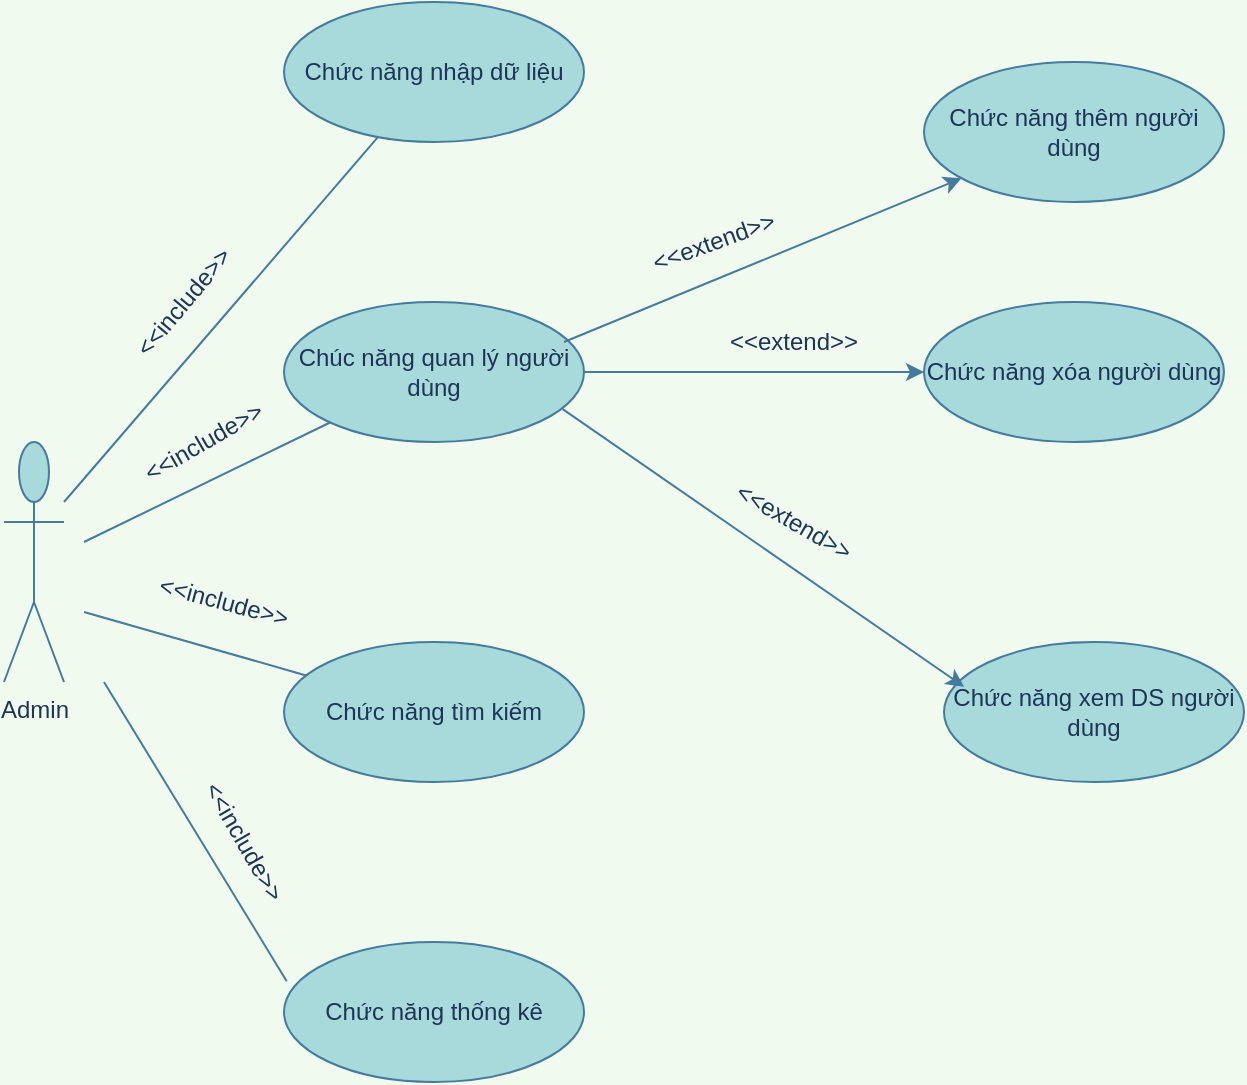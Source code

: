 <mxfile version="13.8.0" type="github"><diagram id="_0S1Eu3I8zuwVnwXYtsV" name="Page-1"><mxGraphModel dx="768" dy="463" grid="1" gridSize="10" guides="1" tooltips="1" connect="1" arrows="1" fold="1" page="1" pageScale="1" pageWidth="850" pageHeight="1100" background="#F1FAEE" math="0" shadow="0"><root><mxCell id="0"/><mxCell id="1" parent="0"/><mxCell id="t91lsTx7yEC4QI36TYoj-1" value="Admin&lt;br&gt;" style="shape=umlActor;verticalLabelPosition=bottom;verticalAlign=top;html=1;outlineConnect=0;fillColor=#A8DADC;strokeColor=#457B9D;fontColor=#1D3557;" parent="1" vertex="1"><mxGeometry x="50" y="300" width="30" height="120" as="geometry"/></mxCell><mxCell id="t91lsTx7yEC4QI36TYoj-2" value="Chức năng nhập dữ liệu" style="ellipse;whiteSpace=wrap;html=1;fillColor=#A8DADC;strokeColor=#457B9D;fontColor=#1D3557;" parent="1" vertex="1"><mxGeometry x="190" y="80" width="150" height="70" as="geometry"/></mxCell><mxCell id="t91lsTx7yEC4QI36TYoj-4" value="Chúc năng quan lý người dùng" style="ellipse;whiteSpace=wrap;html=1;fillColor=#A8DADC;strokeColor=#457B9D;fontColor=#1D3557;" parent="1" vertex="1"><mxGeometry x="190" y="230" width="150" height="70" as="geometry"/></mxCell><mxCell id="t91lsTx7yEC4QI36TYoj-5" value="Chức năng tìm kiếm" style="ellipse;whiteSpace=wrap;html=1;fillColor=#A8DADC;strokeColor=#457B9D;fontColor=#1D3557;" parent="1" vertex="1"><mxGeometry x="190" y="400" width="150" height="70" as="geometry"/></mxCell><mxCell id="t91lsTx7yEC4QI36TYoj-6" value="Chức năng thống kê" style="ellipse;whiteSpace=wrap;html=1;fillColor=#A8DADC;strokeColor=#457B9D;fontColor=#1D3557;" parent="1" vertex="1"><mxGeometry x="190" y="550" width="150" height="70" as="geometry"/></mxCell><mxCell id="t91lsTx7yEC4QI36TYoj-7" value="Chức năng thêm người dùng" style="ellipse;whiteSpace=wrap;html=1;fillColor=#A8DADC;strokeColor=#457B9D;fontColor=#1D3557;" parent="1" vertex="1"><mxGeometry x="510" y="110" width="150" height="70" as="geometry"/></mxCell><mxCell id="t91lsTx7yEC4QI36TYoj-8" value="Chức năng xóa người dùng" style="ellipse;whiteSpace=wrap;html=1;fillColor=#A8DADC;strokeColor=#457B9D;fontColor=#1D3557;" parent="1" vertex="1"><mxGeometry x="510" y="230" width="150" height="70" as="geometry"/></mxCell><mxCell id="t91lsTx7yEC4QI36TYoj-9" value="Chức năng xem DS người dùng" style="ellipse;whiteSpace=wrap;html=1;fillColor=#A8DADC;strokeColor=#457B9D;fontColor=#1D3557;" parent="1" vertex="1"><mxGeometry x="520" y="400" width="150" height="70" as="geometry"/></mxCell><mxCell id="t91lsTx7yEC4QI36TYoj-10" value="" style="endArrow=none;html=1;strokeColor=#457B9D;fontColor=#1D3557;labelBackgroundColor=#F1FAEE;" parent="1" target="t91lsTx7yEC4QI36TYoj-2" edge="1"><mxGeometry width="50" height="50" relative="1" as="geometry"><mxPoint x="80" y="330" as="sourcePoint"/><mxPoint x="130" y="280" as="targetPoint"/><Array as="points"/></mxGeometry></mxCell><mxCell id="t91lsTx7yEC4QI36TYoj-11" value="" style="endArrow=none;html=1;strokeColor=#457B9D;fontColor=#1D3557;labelBackgroundColor=#F1FAEE;" parent="1" target="t91lsTx7yEC4QI36TYoj-4" edge="1"><mxGeometry width="50" height="50" relative="1" as="geometry"><mxPoint x="90" y="350" as="sourcePoint"/><mxPoint x="140" y="300" as="targetPoint"/></mxGeometry></mxCell><mxCell id="t91lsTx7yEC4QI36TYoj-12" value="" style="endArrow=none;html=1;strokeColor=#457B9D;fontColor=#1D3557;labelBackgroundColor=#F1FAEE;" parent="1" target="t91lsTx7yEC4QI36TYoj-5" edge="1"><mxGeometry width="50" height="50" relative="1" as="geometry"><mxPoint x="90" y="385" as="sourcePoint"/><mxPoint x="140" y="335" as="targetPoint"/></mxGeometry></mxCell><mxCell id="t91lsTx7yEC4QI36TYoj-15" value="" style="endArrow=none;html=1;exitX=0.009;exitY=0.28;exitDx=0;exitDy=0;exitPerimeter=0;strokeColor=#457B9D;fontColor=#1D3557;labelBackgroundColor=#F1FAEE;" parent="1" source="t91lsTx7yEC4QI36TYoj-6" edge="1"><mxGeometry width="50" height="50" relative="1" as="geometry"><mxPoint x="50" y="470" as="sourcePoint"/><mxPoint x="100" y="420" as="targetPoint"/></mxGeometry></mxCell><mxCell id="t91lsTx7yEC4QI36TYoj-16" value="" style="endArrow=classic;html=1;strokeColor=#457B9D;fontColor=#1D3557;labelBackgroundColor=#F1FAEE;" parent="1" target="t91lsTx7yEC4QI36TYoj-7" edge="1"><mxGeometry width="50" height="50" relative="1" as="geometry"><mxPoint x="330" y="250" as="sourcePoint"/><mxPoint x="380" y="200" as="targetPoint"/></mxGeometry></mxCell><mxCell id="t91lsTx7yEC4QI36TYoj-17" value="" style="endArrow=classic;html=1;exitX=1;exitY=0.5;exitDx=0;exitDy=0;strokeColor=#457B9D;fontColor=#1D3557;labelBackgroundColor=#F1FAEE;" parent="1" source="t91lsTx7yEC4QI36TYoj-4" target="t91lsTx7yEC4QI36TYoj-8" edge="1"><mxGeometry width="50" height="50" relative="1" as="geometry"><mxPoint x="370" y="310" as="sourcePoint"/><mxPoint x="420" y="260" as="targetPoint"/></mxGeometry></mxCell><mxCell id="t91lsTx7yEC4QI36TYoj-18" value="" style="endArrow=classic;html=1;exitX=0.929;exitY=0.765;exitDx=0;exitDy=0;exitPerimeter=0;entryX=0.067;entryY=0.32;entryDx=0;entryDy=0;entryPerimeter=0;strokeColor=#457B9D;fontColor=#1D3557;labelBackgroundColor=#F1FAEE;" parent="1" source="t91lsTx7yEC4QI36TYoj-4" target="t91lsTx7yEC4QI36TYoj-9" edge="1"><mxGeometry width="50" height="50" relative="1" as="geometry"><mxPoint x="370" y="310" as="sourcePoint"/><mxPoint x="420" y="260" as="targetPoint"/></mxGeometry></mxCell><mxCell id="t91lsTx7yEC4QI36TYoj-19" value="&amp;lt;&amp;lt;extend&amp;gt;&amp;gt;" style="text;html=1;strokeColor=none;fillColor=none;align=center;verticalAlign=middle;whiteSpace=wrap;rounded=0;sketch=0;rotation=-20;fontColor=#1D3557;" parent="1" vertex="1"><mxGeometry x="385" y="190" width="40" height="20" as="geometry"/></mxCell><mxCell id="t91lsTx7yEC4QI36TYoj-20" value="&amp;lt;&amp;lt;extend&amp;gt;&amp;gt;" style="text;html=1;strokeColor=none;fillColor=none;align=center;verticalAlign=middle;whiteSpace=wrap;rounded=0;sketch=0;rotation=0;fontColor=#1D3557;" parent="1" vertex="1"><mxGeometry x="425.004" y="239.997" width="40" height="20" as="geometry"/></mxCell><mxCell id="t91lsTx7yEC4QI36TYoj-21" value="&amp;lt;&amp;lt;extend&amp;gt;&amp;gt;" style="text;html=1;strokeColor=none;fillColor=none;align=center;verticalAlign=middle;whiteSpace=wrap;rounded=0;sketch=0;rotation=30;fontColor=#1D3557;" parent="1" vertex="1"><mxGeometry x="425.004" y="329.997" width="40" height="20" as="geometry"/></mxCell><mxCell id="t91lsTx7yEC4QI36TYoj-22" value="&amp;lt;&amp;lt;include&amp;gt;&amp;gt;" style="text;html=1;strokeColor=none;fillColor=none;align=center;verticalAlign=middle;whiteSpace=wrap;rounded=0;sketch=0;rotation=-50;fontColor=#1D3557;" parent="1" vertex="1"><mxGeometry x="120" y="220" width="40" height="20" as="geometry"/></mxCell><mxCell id="t91lsTx7yEC4QI36TYoj-23" value="&amp;lt;&amp;lt;include&amp;gt;&amp;gt;" style="text;html=1;strokeColor=none;fillColor=none;align=center;verticalAlign=middle;whiteSpace=wrap;rounded=0;sketch=0;rotation=-30;fontColor=#1D3557;" parent="1" vertex="1"><mxGeometry x="129.996" y="289.999" width="40" height="20" as="geometry"/></mxCell><mxCell id="t91lsTx7yEC4QI36TYoj-24" value="&amp;lt;&amp;lt;include&amp;gt;&amp;gt;" style="text;html=1;strokeColor=none;fillColor=none;align=center;verticalAlign=middle;whiteSpace=wrap;rounded=0;sketch=0;rotation=15;fontColor=#1D3557;" parent="1" vertex="1"><mxGeometry x="139.996" y="369.999" width="40" height="20" as="geometry"/></mxCell><mxCell id="t91lsTx7yEC4QI36TYoj-25" value="&amp;lt;&amp;lt;include&amp;gt;&amp;gt;" style="text;html=1;strokeColor=none;fillColor=none;align=center;verticalAlign=middle;whiteSpace=wrap;rounded=0;sketch=0;rotation=60;fontColor=#1D3557;" parent="1" vertex="1"><mxGeometry x="149.996" y="489.999" width="40" height="20" as="geometry"/></mxCell></root></mxGraphModel></diagram></mxfile>
